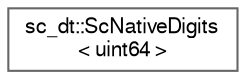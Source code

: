 digraph "Graphical Class Hierarchy"
{
 // LATEX_PDF_SIZE
  bgcolor="transparent";
  edge [fontname=FreeSans,fontsize=10,labelfontname=FreeSans,labelfontsize=10];
  node [fontname=FreeSans,fontsize=10,shape=box,height=0.2,width=0.4];
  rankdir="LR";
  Node0 [id="Node000000",label="sc_dt::ScNativeDigits\l\< uint64 \>",height=0.2,width=0.4,color="grey40", fillcolor="white", style="filled",URL="$a01965.html",tooltip=" "];
}

